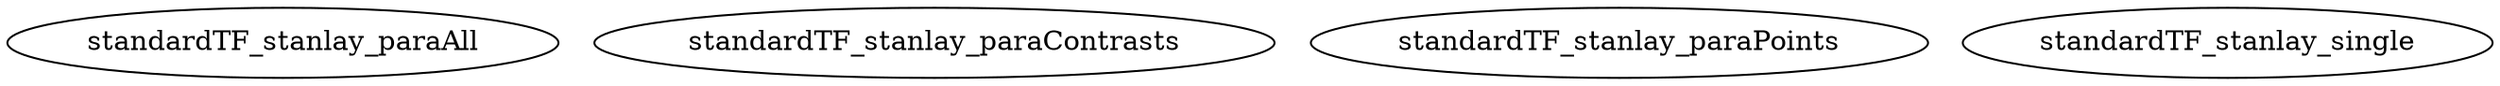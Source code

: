 /* Created by mdot for Matlab */
digraph m2html {

  standardTF_stanlay_paraAll [URL="standardTF_stanlay_paraAll.html"];
  standardTF_stanlay_paraContrasts [URL="standardTF_stanlay_paraContrasts.html"];
  standardTF_stanlay_paraPoints [URL="standardTF_stanlay_paraPoints.html"];
  standardTF_stanlay_single [URL="standardTF_stanlay_single.html"];
}